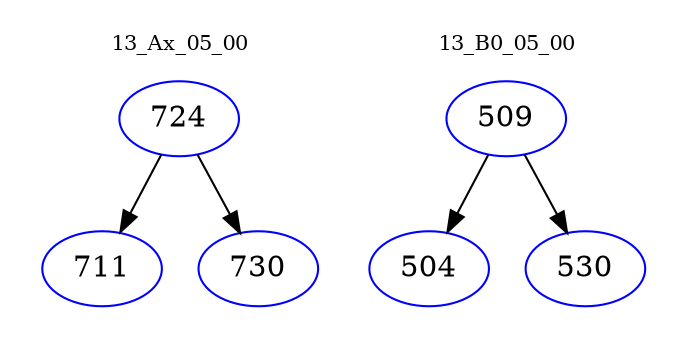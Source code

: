 digraph{
subgraph cluster_0 {
color = white
label = "13_Ax_05_00";
fontsize=10;
T0_724 [label="724", color="blue"]
T0_724 -> T0_711 [color="black"]
T0_711 [label="711", color="blue"]
T0_724 -> T0_730 [color="black"]
T0_730 [label="730", color="blue"]
}
subgraph cluster_1 {
color = white
label = "13_B0_05_00";
fontsize=10;
T1_509 [label="509", color="blue"]
T1_509 -> T1_504 [color="black"]
T1_504 [label="504", color="blue"]
T1_509 -> T1_530 [color="black"]
T1_530 [label="530", color="blue"]
}
}
